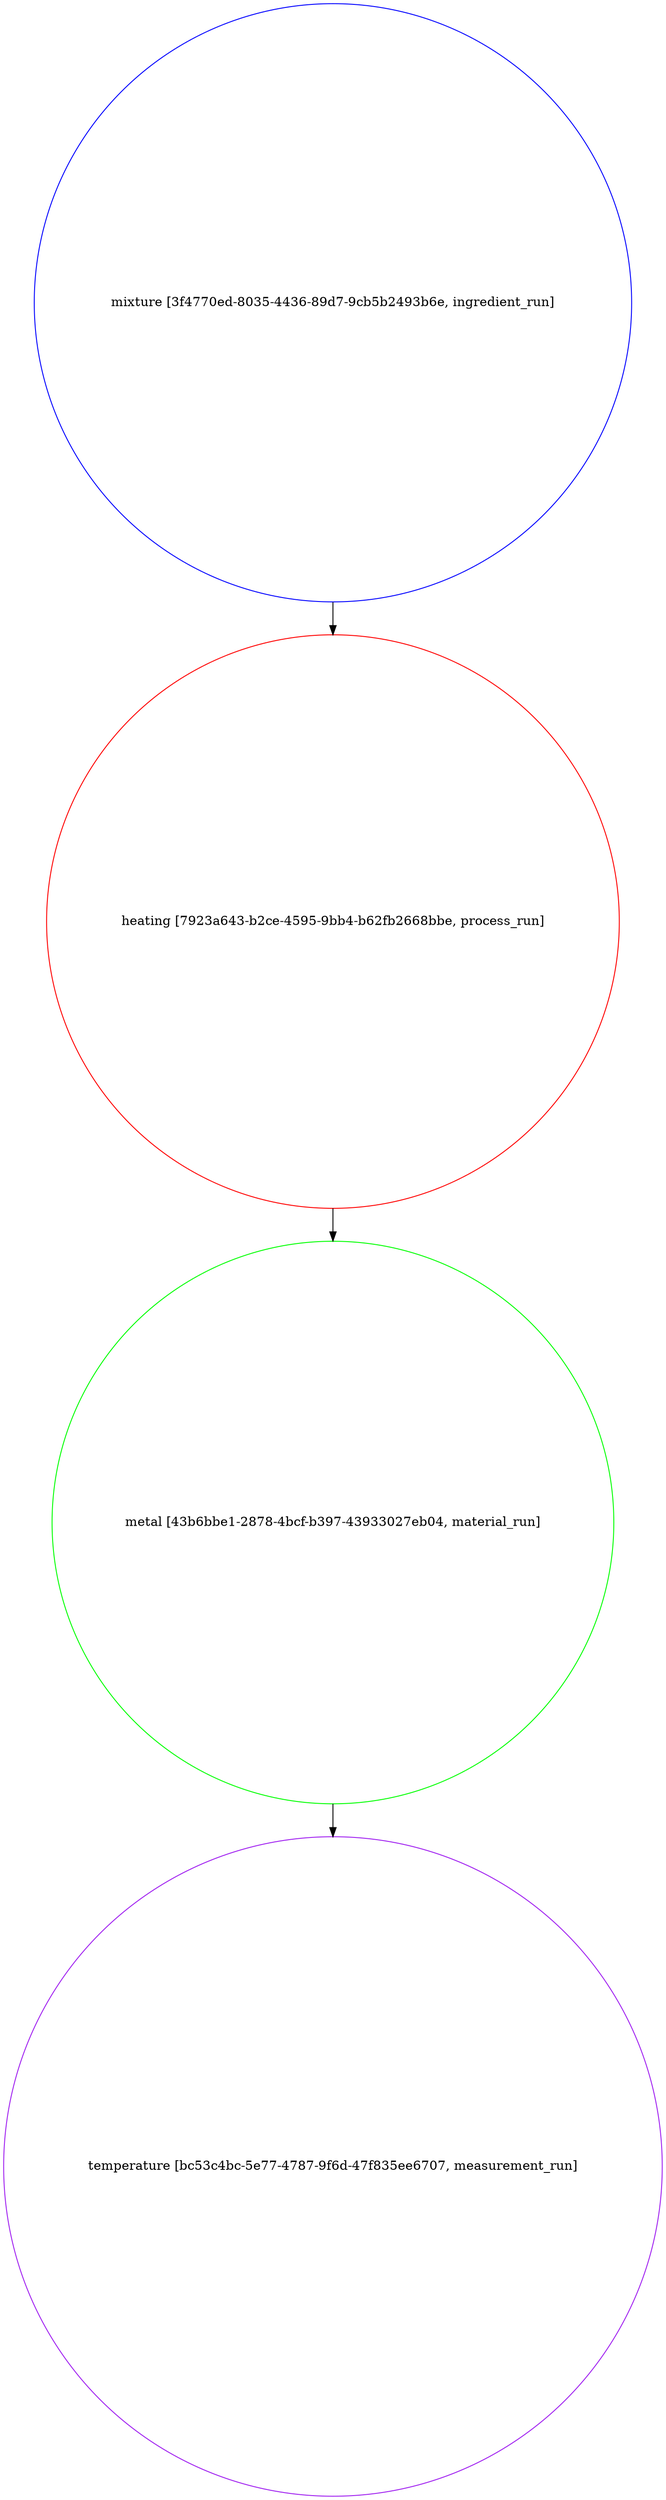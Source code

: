 strict digraph "ddd91e89-8eeb-410c-9548-98df69b52fc2" {
	graph [bb="0,0,721.44,2724.7",
		name="ddd91e89-8eeb-410c-9548-98df69b52fc2"
	];
	node [label="\N"];
	"mixture [3f4770ed-8035-4436-89d7-9cb5b2493b6e, ingredient_run]"	 [color=blue,
		height=9.0811,
		object="{\"absolute_quantity\": null, \"file_links\": [], \"labels\": [], \"mass_fraction\": null, \"material\": null, \"name\": \"mixture\", \"notes\": \
null, \"number_fraction\": null, \"process\": {\"id\": \"7923a643-b2ce-4595-9bb4-b62fb2668bbe\", \"scope\": \"auto\", \"type\": \"link_by_uid\"}, \"\
spec\": {\"id\": \"9cba2bf0-bc7d-47d4-affc-948367eb00e3\", \"scope\": \"auto\", \"type\": \"link_by_uid\"}, \"tags\": [], \"type\": \"ingredient_run\", \"\
uids\": {\"auto\": \"3f4770ed-8035-4436-89d7-9cb5b2493b6e\"}, \"volume_fraction\": null}",
		pos="360.72,2397.7",
		shape=circle,
		type=ingredient_run,
		uuid="3f4770ed-8035-4436-89d7-9cb5b2493b6e",
		width=9.0811];
	"heating [7923a643-b2ce-4595-9bb4-b62fb2668bbe, process_run]"	 [color=red,
		height=8.702,
		object="{\"conditions\": [], \"file_links\": [], \"name\": \"heating\", \"notes\": null, \"parameters\": [], \"source\": null, \"spec\": {\"id\": \"ab353bfe-d40a-4ee6-868a-b8b0e1f41fbd\", \"\
scope\": \"auto\", \"type\": \"link_by_uid\"}, \"tags\": [], \"type\": \"process_run\", \"uids\": {\"auto\": \"7923a643-b2ce-4595-9bb4-b62fb2668bbe\"}}",
		pos="360.72,1721.6",
		shape=circle,
		type=process_run,
		uuid="7923a643-b2ce-4595-9bb4-b62fb2668bbe",
		width=8.702];
	"mixture [3f4770ed-8035-4436-89d7-9cb5b2493b6e, ingredient_run]" -> "heating [7923a643-b2ce-4595-9bb4-b62fb2668bbe, process_run]"	 [pos="e,360.72,2034.9 360.72,2070.5 360.72,2062 360.72,2053.5 360.72,2044.9"];
	"metal [43b6bbe1-2878-4bcf-b397-43933027eb04, material_run]"	 [color=green,
		height=8.5395,
		object="{\"file_links\": [], \"name\": \"metal\", \"notes\": null, \"process\": {\"id\": \"7923a643-b2ce-4595-9bb4-b62fb2668bbe\", \"scope\": \"auto\", \"type\": \"\
link_by_uid\"}, \"sample_type\": \"unknown\", \"spec\": {\"id\": \"1eb6902d-137f-4ffc-9cbb-ee6409784091\", \"scope\": \"auto\", \"type\": \"link_by_\
uid\"}, \"tags\": [], \"type\": \"material_run\", \"uids\": {\"auto\": \"43b6bbe1-2878-4bcf-b397-43933027eb04\"}}",
		pos="360.72,1064.9",
		shape=circle,
		type=material_run,
		uuid="43b6bbe1-2878-4bcf-b397-43933027eb04",
		width=8.5395];
	"heating [7923a643-b2ce-4595-9bb4-b62fb2668bbe, process_run]" -> "metal [43b6bbe1-2878-4bcf-b397-43933027eb04, material_run]"	 [pos="e,360.72,1372.5 360.72,1408.1 360.72,1399.6 360.72,1391 360.72,1382.5"];
	"temperature [bc53c4bc-5e77-4787-9f6d-47f835ee6707, measurement_run]"	 [color=purple,
		height=10.02,
		object="{\"conditions\": [], \"file_links\": [], \"material\": {\"id\": \"43b6bbe1-2878-4bcf-b397-43933027eb04\", \"scope\": \"auto\", \"type\": \"link_by_\
uid\"}, \"name\": \"temperature\", \"notes\": null, \"parameters\": [], \"properties\": [], \"source\": null, \"spec\": {\"id\": \"c8634161-b54d-459d-a6ed-06bfebc36f25\", \"\
scope\": \"auto\", \"type\": \"link_by_uid\"}, \"tags\": [], \"type\": \"measurement_run\", \"uids\": {\"auto\": \"bc53c4bc-5e77-4787-9f6d-47f835ee6707\"}}",
		pos="360.72,360.72",
		shape=circle,
		type=measurement_run,
		uuid="bc53c4bc-5e77-4787-9f6d-47f835ee6707",
		width=10.02];
	"metal [43b6bbe1-2878-4bcf-b397-43933027eb04, material_run]" -> "temperature [bc53c4bc-5e77-4787-9f6d-47f835ee6707, measurement_run]"	 [pos="e,360.72,721.6 360.72,757.29 360.72,748.78 360.72,740.23 360.72,731.66"];
}
